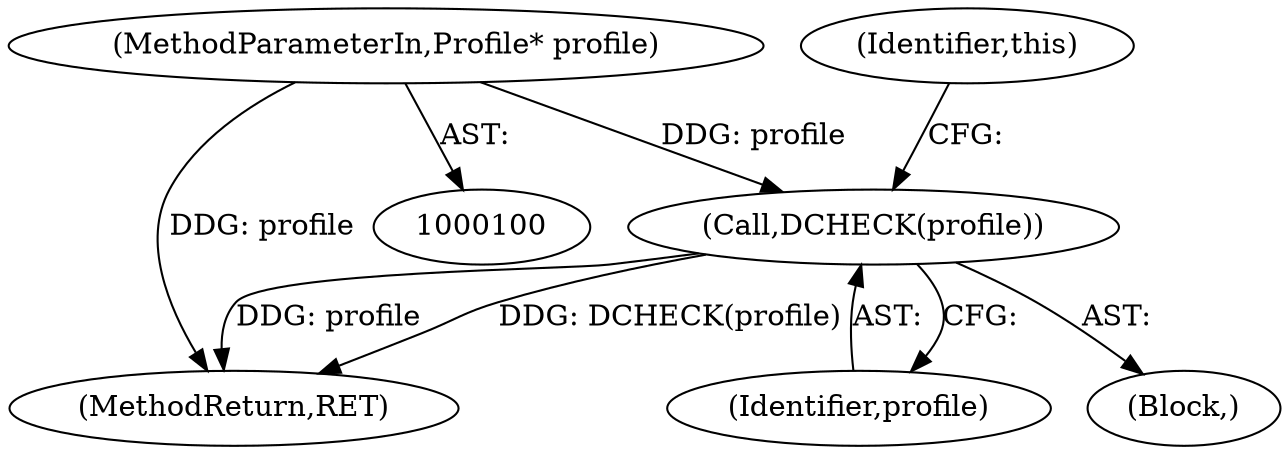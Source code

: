 digraph "0_Chrome_1a90b2996bfd341a04073f0054047073865b485d_0@pointer" {
"1000101" [label="(MethodParameterIn,Profile* profile)"];
"1000103" [label="(Call,DCHECK(profile))"];
"1000104" [label="(Identifier,profile)"];
"1000103" [label="(Call,DCHECK(profile))"];
"1000111" [label="(MethodReturn,RET)"];
"1000102" [label="(Block,)"];
"1000106" [label="(Identifier,this)"];
"1000101" [label="(MethodParameterIn,Profile* profile)"];
"1000101" -> "1000100"  [label="AST: "];
"1000101" -> "1000111"  [label="DDG: profile"];
"1000101" -> "1000103"  [label="DDG: profile"];
"1000103" -> "1000102"  [label="AST: "];
"1000103" -> "1000104"  [label="CFG: "];
"1000104" -> "1000103"  [label="AST: "];
"1000106" -> "1000103"  [label="CFG: "];
"1000103" -> "1000111"  [label="DDG: profile"];
"1000103" -> "1000111"  [label="DDG: DCHECK(profile)"];
}
